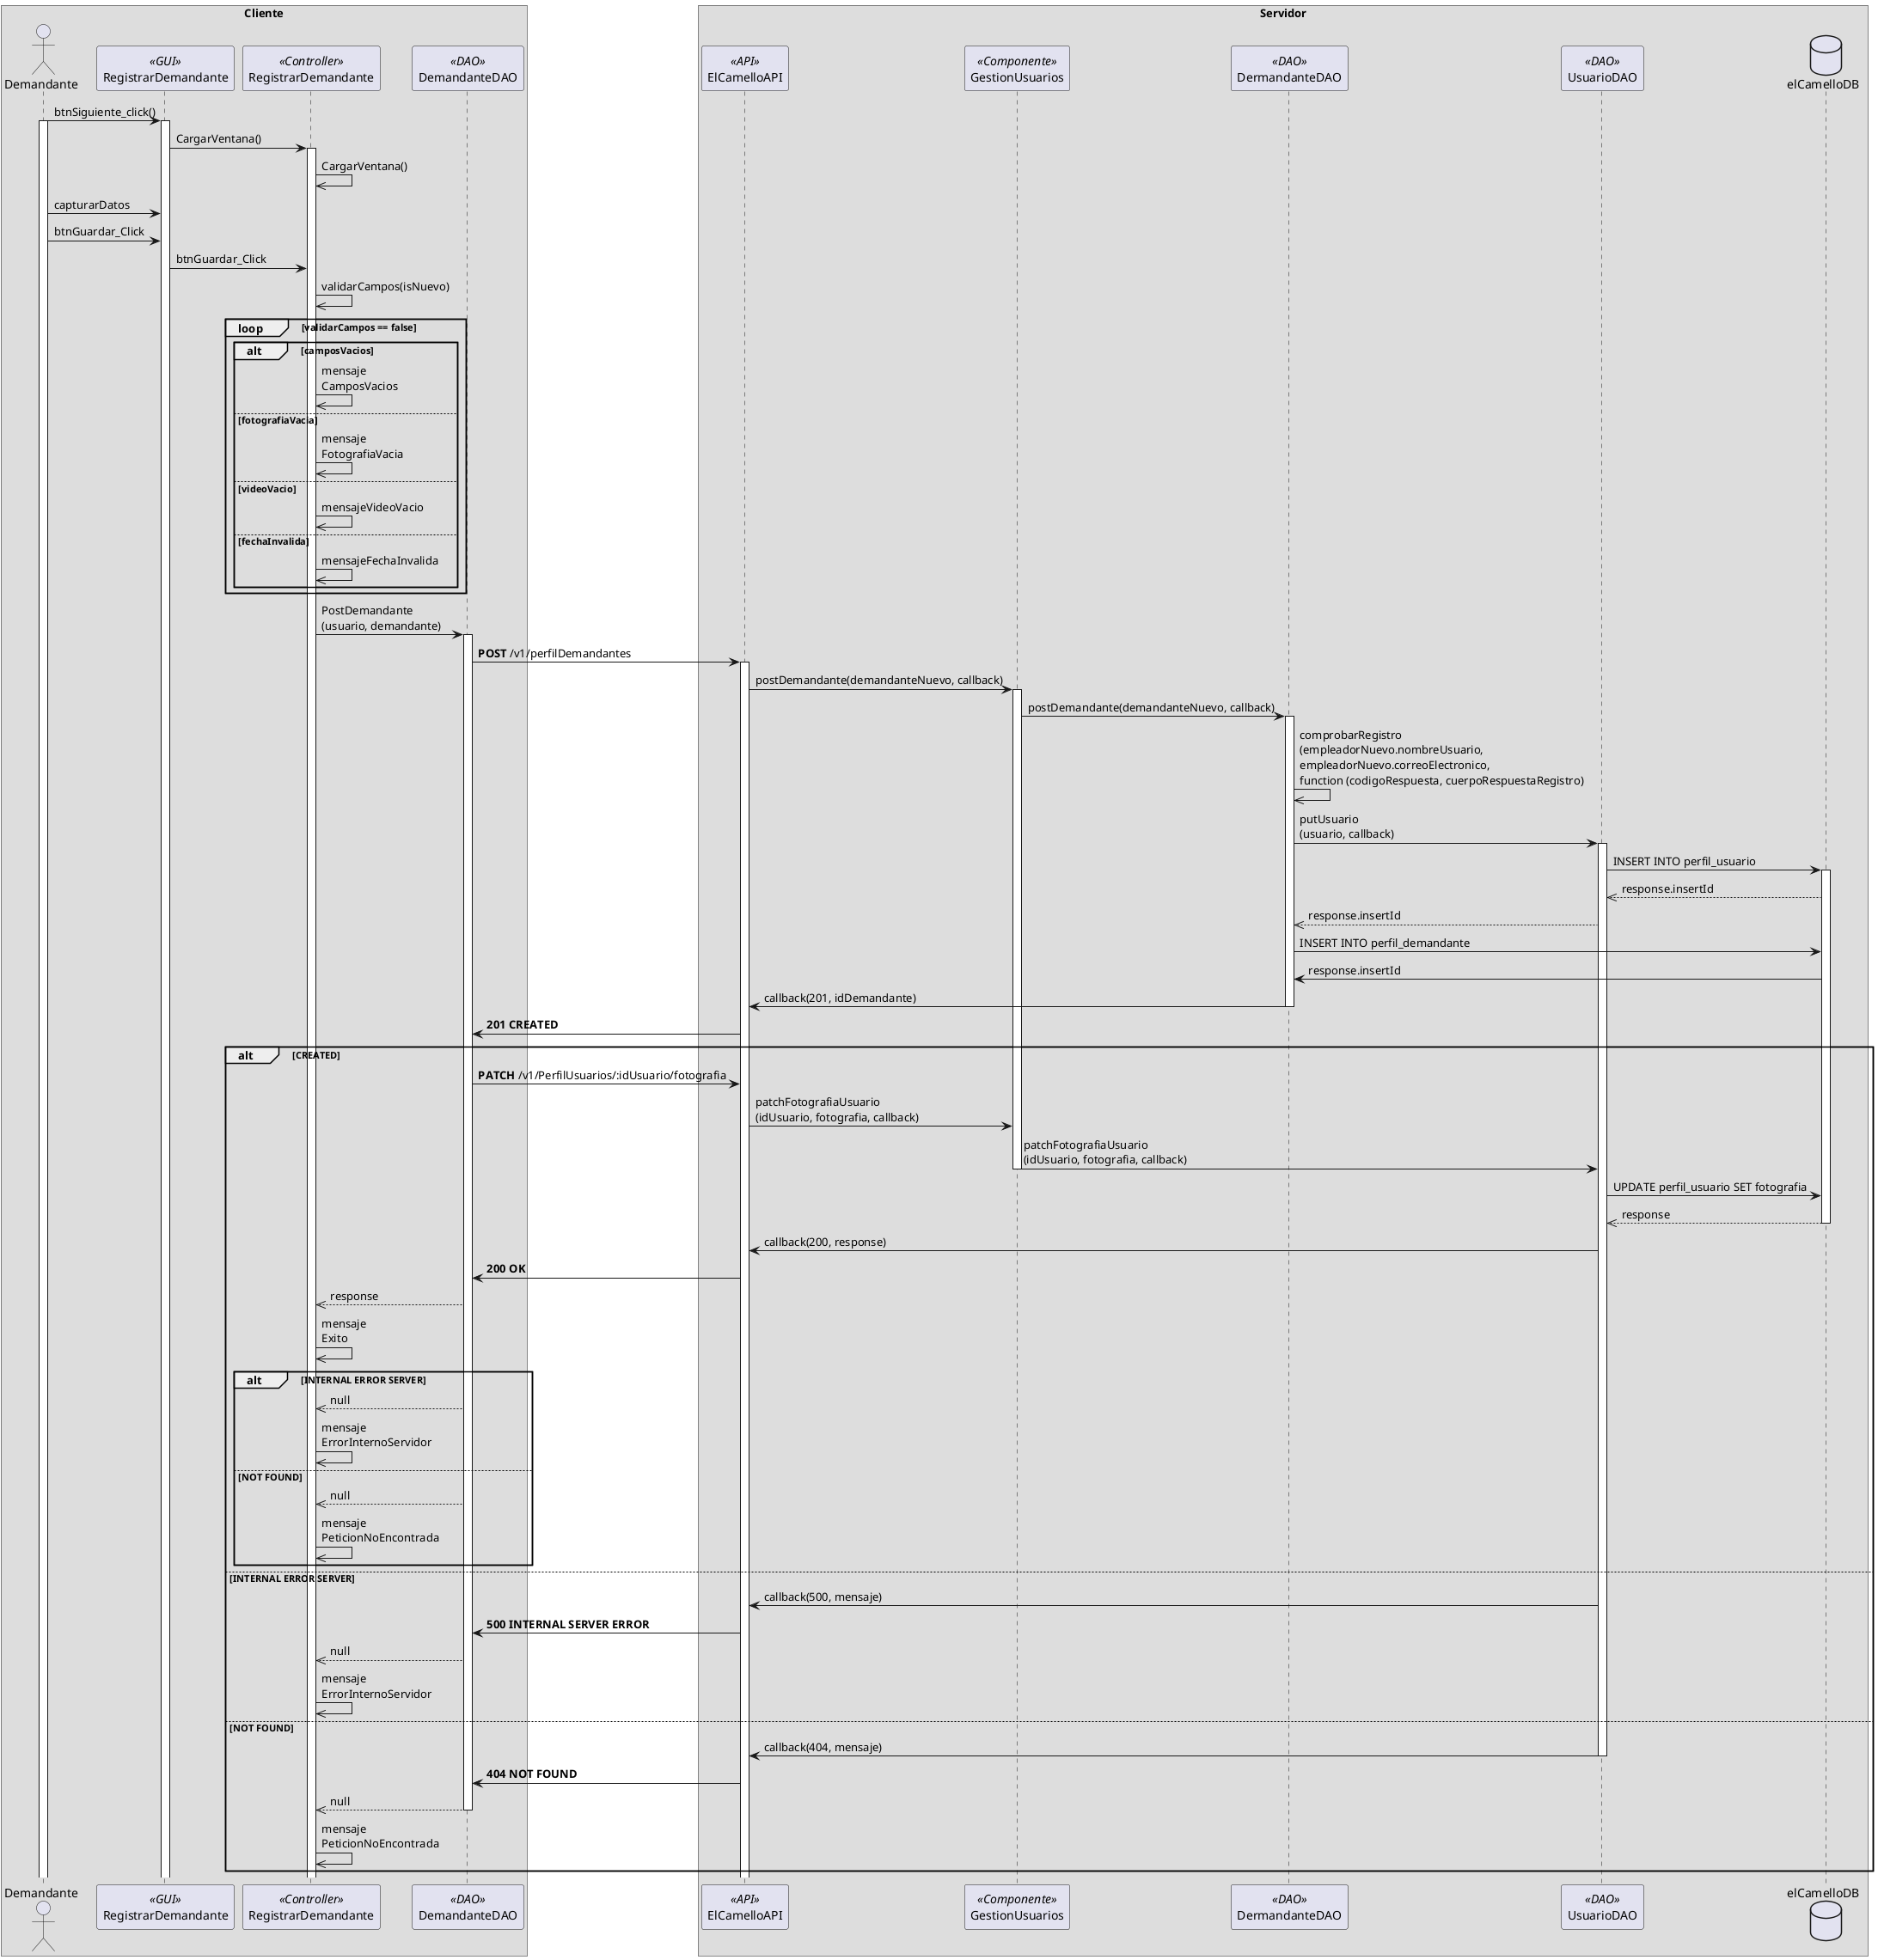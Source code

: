 @startuml

box Cliente
    actor Demandante as a
    participant RegistrarDemandante as b <<GUI>> 
    participant RegistrarDemandante as c <<Controller>>
    participant DemandanteDAO as d <<DAO>>

end box

box Servidor
    participant ElCamelloAPI as e <<API>>
    participant GestionUsuarios as f <<Componente>>
    participant DermandanteDAO as g <<DAO>>
    participant UsuarioDAO as h <<DAO>>
    database elCamelloDB as db
end box

a -> b: btnSiguiente_click()
activate a
activate b

b -> c: CargarVentana()
activate c

c ->> c: CargarVentana()

a -> b: capturarDatos

a -> b : btnGuardar_Click

b -> c: btnGuardar_Click

c ->> c: validarCampos(isNuevo)

loop validarCampos == false

     alt camposVacios

        c ->> c: mensaje\nCamposVacios 

    else fotografiaVacia

        c ->> c: mensaje\nFotografiaVacia

    else videoVacio

        c ->> c: mensajeVideoVacio

    else fechaInvalida

        c ->> c: mensajeFechaInvalida

    end

end

c -> d: PostDemandante\n(usuario, demandante)
activate d

d -> e: **POST** /v1/perfilDemandantes
activate e

e -> f: postDemandante(demandanteNuevo, callback)
activate f

f -> g: postDemandante(demandanteNuevo, callback)
activate g

g ->> g: comprobarRegistro\n(empleadorNuevo.nombreUsuario, \nempleadorNuevo.correoElectronico, \nfunction (codigoRespuesta, cuerpoRespuestaRegistro)

g -> h: putUsuario\n(usuario, callback)
activate h

h -> db: INSERT INTO perfil_usuario
activate db

db -->> h: response.insertId

h -->> g: response.insertId

g -> db: INSERT INTO perfil_demandante

db -> g: response.insertId

g -> e: callback(201, idDemandante)
deactivate g

e -> d: **201 CREATED**

alt CREATED

    d -> e: **PATCH** /v1/PerfilUsuarios/:idUsuario/fotografia

    e -> f: patchFotografiaUsuario\n(idUsuario, fotografia, callback)

    f -> h: patchFotografiaUsuario\n(idUsuario, fotografia, callback)
    deactivate f

    h -> db: UPDATE perfil_usuario SET fotografia

    db -->> h: response
    deactivate db

    h -> e: callback(200, response)

    e -> d: **200 OK**

    d -->> c: response

    c ->> c: mensaje\nExito

    alt INTERNAL ERROR SERVER

        d -->> c: null

        c ->> c: mensaje\nErrorInternoServidor

    else NOT FOUND

        d -->> c: null

        c ->> c: mensaje\nPeticionNoEncontrada

    end

else INTERNAL ERROR SERVER

    h -> e: callback(500, mensaje)

    e -> d: **500 INTERNAL SERVER ERROR **

    d -->> c: null

    c ->> c: mensaje\nErrorInternoServidor



else NOT FOUND

    h -> e: callback(404, mensaje)
    deactivate h

    e -> d: **404 NOT FOUND**

    d -->> c: null

    deactivate d

    c ->> c: mensaje\nPeticionNoEncontrada

end

@enduml